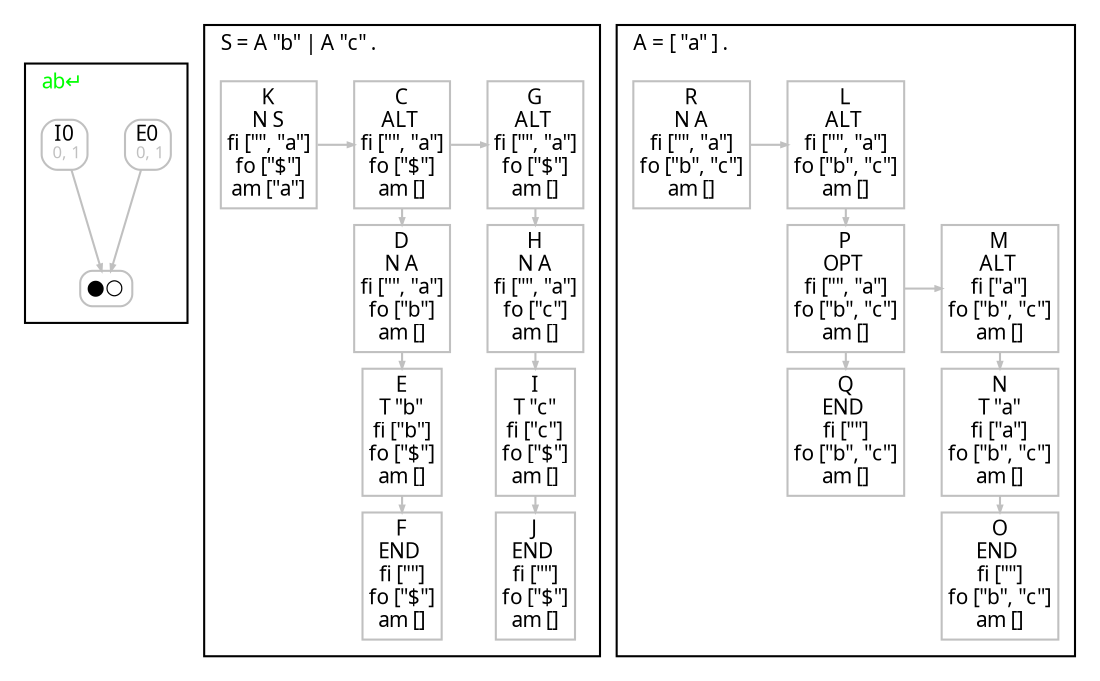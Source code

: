 digraph G {
  fontname = Menlo
  fontsize = 10
  node [fontname = Menlo, fontsize = 10, color = gray, height = 0, width = 0, margin= 0.04]
  edge [fontname = Menlo, fontsize = 10, color = gray, arrowsize = 0.3]
  graph [ranksep = 0.1]
  rankdir = "TB"
  subgraph GSS {
    cluster = true
    label = <ab↵> fontcolor = green
    labeljust = l
    node [shape = box, style = rounded, height = 0]
    E0 [label = <E0<br/><font color="gray" point-size="8.0"> 0, 1</font>>]
    E0 -> ●○
    I0 [label = <I0<br/><font color="gray" point-size="8.0"> 0, 1</font>>]
    I0 -> ●○
  }
  subgraph clusterS {
    node [shape = box]
    label = <S = A "b" | A "c" .>
    labeljust = l
    SR0C0 [label = <K<br/>N S<br/>fi ["", "a"]<br/>fo ["$"]<br/>am ["a"]>]
    SR0C1 [label = <C<br/>ALT <br/>fi ["", "a"]<br/>fo ["$"]<br/>am []>]
    SR1C1 [label = <D<br/>N A<br/>fi ["", "a"]<br/>fo ["b"]<br/>am []>]
    SR2C1 [label = <E<br/>T "b"<br/>fi ["b"]<br/>fo ["$"]<br/>am []>]
    SR3C1 [label = <F<br/>END <br/>fi [""]<br/>fo ["$"]<br/>am []>]
    SR2C1 -> SR3C1 [weight=100000000]
    SR1C1 -> SR2C1 [weight=100000000]
    SR0C1 -> SR1C1 [weight=100000000]
    SR0C2 [label = <G<br/>ALT <br/>fi ["", "a"]<br/>fo ["$"]<br/>am []>]
    SR1C2 [label = <H<br/>N A<br/>fi ["", "a"]<br/>fo ["c"]<br/>am []>]
    SR2C2 [label = <I<br/>T "c"<br/>fi ["c"]<br/>fo ["$"]<br/>am []>]
    SR3C2 [label = <J<br/>END <br/>fi [""]<br/>fo ["$"]<br/>am []>]
    SR2C2 -> SR3C2 [weight=100000000]
    SR1C2 -> SR2C2 [weight=100000000]
    SR0C2 -> SR1C2 [weight=100000000]
    rank = same {SR0C1 -> SR0C2}
    rank = same {SR0C0 -> SR0C1}
    node [style = invis]
    edge [style = invis]
    SR0C0 -> SR1C0 [weight=100000000]
    rank = same {SR1C0 -> SR1C1}
    SR1C0 -> SR2C0 [weight=100000000]
    rank = same {SR2C0 -> SR2C1}
    SR2C0 -> SR3C0 [weight=100000000]
    rank = same {SR3C0 -> SR3C1}
  }
  subgraph clusterA {
    node [shape = box]
    label = <A = [ "a" ] .>
    labeljust = l
    AR0C0 [label = <R<br/>N A<br/>fi ["", "a"]<br/>fo ["b", "c"]<br/>am []>]
    AR0C1 [label = <L<br/>ALT <br/>fi ["", "a"]<br/>fo ["b", "c"]<br/>am []>]
    AR1C1 [label = <P<br/>OPT <br/>fi ["", "a"]<br/>fo ["b", "c"]<br/>am []>]
    AR2C1 [label = <Q<br/>END <br/>fi [""]<br/>fo ["b", "c"]<br/>am []>]
    AR1C1 -> AR2C1 [weight=100000000]
    AR1C2 [label = <M<br/>ALT <br/>fi ["a"]<br/>fo ["b", "c"]<br/>am []>]
    AR2C2 [label = <N<br/>T "a"<br/>fi ["a"]<br/>fo ["b", "c"]<br/>am []>]
    AR3C2 [label = <O<br/>END <br/>fi [""]<br/>fo ["b", "c"]<br/>am []>]
    AR2C2 -> AR3C2 [weight=100000000]
    AR1C2 -> AR2C2 [weight=100000000]
    rank = same {AR1C1 -> AR1C2}
    AR0C1 -> AR1C1 [weight=100000000]
    rank = same {AR0C0 -> AR0C1}
    node [style = invis]
    edge [style = invis]
    rank = same {AR0C1 -> AR0C2}
    AR0C0 -> AR1C0 [weight=100000000]
    rank = same {AR1C0 -> AR1C1}
    AR0C2 -> AR1C2 [weight=100000000]
    AR1C0 -> AR2C0 [weight=100000000]
    rank = same {AR2C0 -> AR2C1}
    AR2C0 -> AR3C0 [weight=100000000]
    AR2C1 -> AR3C1 [weight=100000000]
    rank = same {AR3C0 -> AR3C1}
    rank = same {AR3C1 -> AR3C2}
  }
}